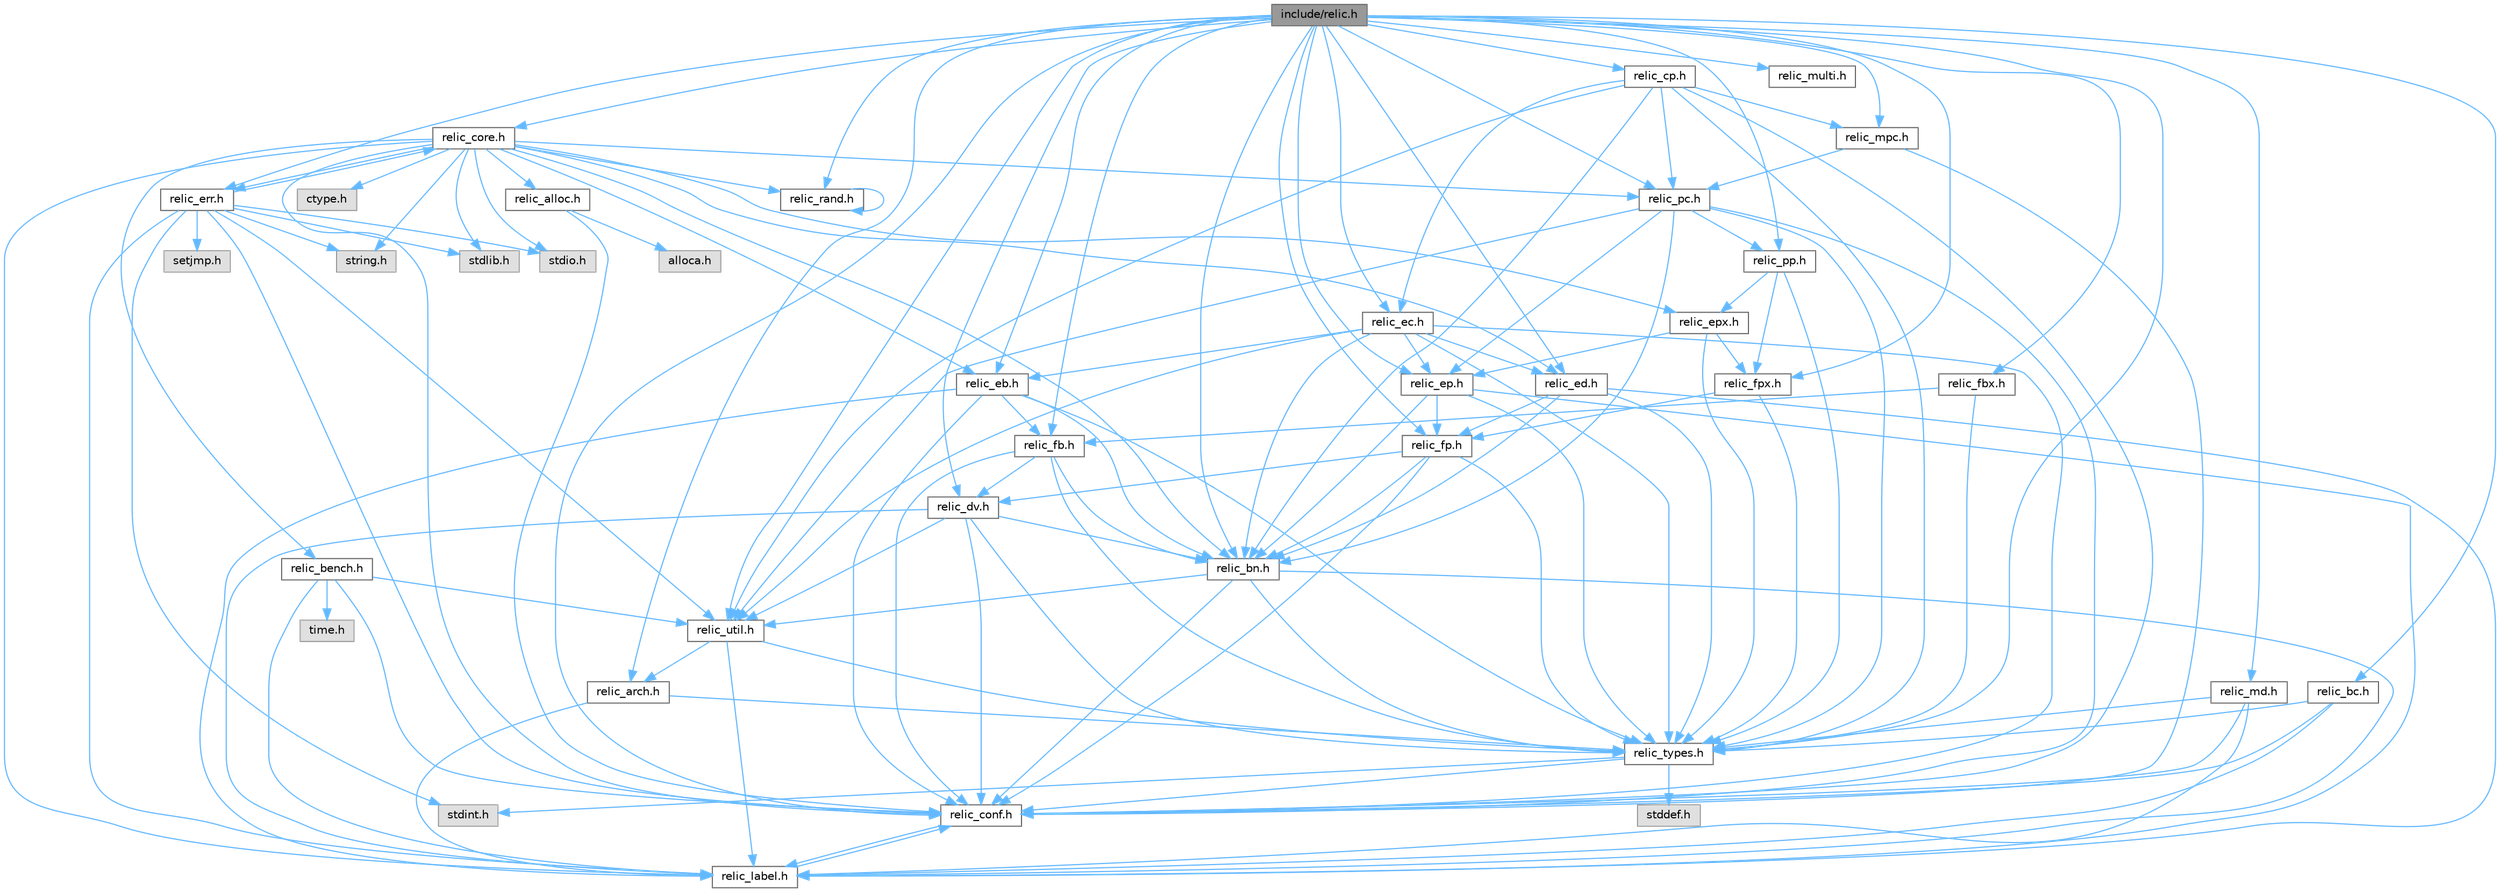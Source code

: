 digraph "include/relic.h"
{
 // LATEX_PDF_SIZE
  bgcolor="transparent";
  edge [fontname=Helvetica,fontsize=10,labelfontname=Helvetica,labelfontsize=10];
  node [fontname=Helvetica,fontsize=10,shape=box,height=0.2,width=0.4];
  Node1 [id="Node000001",label="include/relic.h",height=0.2,width=0.4,color="gray40", fillcolor="grey60", style="filled", fontcolor="black",tooltip=" "];
  Node1 -> Node2 [id="edge1_Node000001_Node000002",color="steelblue1",style="solid",tooltip=" "];
  Node2 [id="Node000002",label="relic_arch.h",height=0.2,width=0.4,color="grey40", fillcolor="white", style="filled",URL="$d7/d48/relic__arch_8h.html",tooltip=" "];
  Node2 -> Node3 [id="edge2_Node000002_Node000003",color="steelblue1",style="solid",tooltip=" "];
  Node3 [id="Node000003",label="relic_types.h",height=0.2,width=0.4,color="grey40", fillcolor="white", style="filled",URL="$d4/dd7/relic__types_8h.html",tooltip=" "];
  Node3 -> Node4 [id="edge3_Node000003_Node000004",color="steelblue1",style="solid",tooltip=" "];
  Node4 [id="Node000004",label="stddef.h",height=0.2,width=0.4,color="grey60", fillcolor="#E0E0E0", style="filled",tooltip=" "];
  Node3 -> Node5 [id="edge4_Node000003_Node000005",color="steelblue1",style="solid",tooltip=" "];
  Node5 [id="Node000005",label="stdint.h",height=0.2,width=0.4,color="grey60", fillcolor="#E0E0E0", style="filled",tooltip=" "];
  Node3 -> Node6 [id="edge5_Node000003_Node000006",color="steelblue1",style="solid",tooltip=" "];
  Node6 [id="Node000006",label="relic_conf.h",height=0.2,width=0.4,color="grey40", fillcolor="white", style="filled",URL="$d1/da4/relic__conf_8h.html",tooltip=" "];
  Node6 -> Node7 [id="edge6_Node000006_Node000007",color="steelblue1",style="solid",tooltip=" "];
  Node7 [id="Node000007",label="relic_label.h",height=0.2,width=0.4,color="grey40", fillcolor="white", style="filled",URL="$df/d60/relic__label_8h.html",tooltip=" "];
  Node7 -> Node6 [id="edge7_Node000007_Node000006",color="steelblue1",style="solid",tooltip=" "];
  Node2 -> Node7 [id="edge8_Node000002_Node000007",color="steelblue1",style="solid",tooltip=" "];
  Node1 -> Node6 [id="edge9_Node000001_Node000006",color="steelblue1",style="solid",tooltip=" "];
  Node1 -> Node8 [id="edge10_Node000001_Node000008",color="steelblue1",style="solid",tooltip=" "];
  Node8 [id="Node000008",label="relic_core.h",height=0.2,width=0.4,color="grey40", fillcolor="white", style="filled",URL="$db/d67/relic__core_8h.html",tooltip=" "];
  Node8 -> Node9 [id="edge11_Node000008_Node000009",color="steelblue1",style="solid",tooltip=" "];
  Node9 [id="Node000009",label="stdlib.h",height=0.2,width=0.4,color="grey60", fillcolor="#E0E0E0", style="filled",tooltip=" "];
  Node8 -> Node10 [id="edge12_Node000008_Node000010",color="steelblue1",style="solid",tooltip=" "];
  Node10 [id="Node000010",label="stdio.h",height=0.2,width=0.4,color="grey60", fillcolor="#E0E0E0", style="filled",tooltip=" "];
  Node8 -> Node11 [id="edge13_Node000008_Node000011",color="steelblue1",style="solid",tooltip=" "];
  Node11 [id="Node000011",label="string.h",height=0.2,width=0.4,color="grey60", fillcolor="#E0E0E0", style="filled",tooltip=" "];
  Node8 -> Node12 [id="edge14_Node000008_Node000012",color="steelblue1",style="solid",tooltip=" "];
  Node12 [id="Node000012",label="ctype.h",height=0.2,width=0.4,color="grey60", fillcolor="#E0E0E0", style="filled",tooltip=" "];
  Node8 -> Node13 [id="edge15_Node000008_Node000013",color="steelblue1",style="solid",tooltip=" "];
  Node13 [id="Node000013",label="relic_err.h",height=0.2,width=0.4,color="grey40", fillcolor="white", style="filled",URL="$d0/d09/relic__err_8h.html",tooltip=" "];
  Node13 -> Node5 [id="edge16_Node000013_Node000005",color="steelblue1",style="solid",tooltip=" "];
  Node13 -> Node9 [id="edge17_Node000013_Node000009",color="steelblue1",style="solid",tooltip=" "];
  Node13 -> Node10 [id="edge18_Node000013_Node000010",color="steelblue1",style="solid",tooltip=" "];
  Node13 -> Node11 [id="edge19_Node000013_Node000011",color="steelblue1",style="solid",tooltip=" "];
  Node13 -> Node8 [id="edge20_Node000013_Node000008",color="steelblue1",style="solid",tooltip=" "];
  Node13 -> Node6 [id="edge21_Node000013_Node000006",color="steelblue1",style="solid",tooltip=" "];
  Node13 -> Node14 [id="edge22_Node000013_Node000014",color="steelblue1",style="solid",tooltip=" "];
  Node14 [id="Node000014",label="relic_util.h",height=0.2,width=0.4,color="grey40", fillcolor="white", style="filled",URL="$d1/d8d/relic__util_8h.html",tooltip=" "];
  Node14 -> Node2 [id="edge23_Node000014_Node000002",color="steelblue1",style="solid",tooltip=" "];
  Node14 -> Node3 [id="edge24_Node000014_Node000003",color="steelblue1",style="solid",tooltip=" "];
  Node14 -> Node7 [id="edge25_Node000014_Node000007",color="steelblue1",style="solid",tooltip=" "];
  Node13 -> Node7 [id="edge26_Node000013_Node000007",color="steelblue1",style="solid",tooltip=" "];
  Node13 -> Node15 [id="edge27_Node000013_Node000015",color="steelblue1",style="solid",tooltip=" "];
  Node15 [id="Node000015",label="setjmp.h",height=0.2,width=0.4,color="grey60", fillcolor="#E0E0E0", style="filled",tooltip=" "];
  Node8 -> Node16 [id="edge28_Node000008_Node000016",color="steelblue1",style="solid",tooltip=" "];
  Node16 [id="Node000016",label="relic_bn.h",height=0.2,width=0.4,color="grey40", fillcolor="white", style="filled",URL="$d2/df6/relic__bn_8h.html",tooltip=" "];
  Node16 -> Node6 [id="edge29_Node000016_Node000006",color="steelblue1",style="solid",tooltip=" "];
  Node16 -> Node14 [id="edge30_Node000016_Node000014",color="steelblue1",style="solid",tooltip=" "];
  Node16 -> Node3 [id="edge31_Node000016_Node000003",color="steelblue1",style="solid",tooltip=" "];
  Node16 -> Node7 [id="edge32_Node000016_Node000007",color="steelblue1",style="solid",tooltip=" "];
  Node8 -> Node17 [id="edge33_Node000008_Node000017",color="steelblue1",style="solid",tooltip=" "];
  Node17 [id="Node000017",label="relic_eb.h",height=0.2,width=0.4,color="grey40", fillcolor="white", style="filled",URL="$d0/d24/relic__eb_8h.html",tooltip=" "];
  Node17 -> Node18 [id="edge34_Node000017_Node000018",color="steelblue1",style="solid",tooltip=" "];
  Node18 [id="Node000018",label="relic_fb.h",height=0.2,width=0.4,color="grey40", fillcolor="white", style="filled",URL="$dc/de1/relic__fb_8h.html",tooltip=" "];
  Node18 -> Node16 [id="edge35_Node000018_Node000016",color="steelblue1",style="solid",tooltip=" "];
  Node18 -> Node19 [id="edge36_Node000018_Node000019",color="steelblue1",style="solid",tooltip=" "];
  Node19 [id="Node000019",label="relic_dv.h",height=0.2,width=0.4,color="grey40", fillcolor="white", style="filled",URL="$d3/d30/relic__dv_8h.html",tooltip=" "];
  Node19 -> Node16 [id="edge37_Node000019_Node000016",color="steelblue1",style="solid",tooltip=" "];
  Node19 -> Node6 [id="edge38_Node000019_Node000006",color="steelblue1",style="solid",tooltip=" "];
  Node19 -> Node3 [id="edge39_Node000019_Node000003",color="steelblue1",style="solid",tooltip=" "];
  Node19 -> Node14 [id="edge40_Node000019_Node000014",color="steelblue1",style="solid",tooltip=" "];
  Node19 -> Node7 [id="edge41_Node000019_Node000007",color="steelblue1",style="solid",tooltip=" "];
  Node18 -> Node6 [id="edge42_Node000018_Node000006",color="steelblue1",style="solid",tooltip=" "];
  Node18 -> Node3 [id="edge43_Node000018_Node000003",color="steelblue1",style="solid",tooltip=" "];
  Node17 -> Node16 [id="edge44_Node000017_Node000016",color="steelblue1",style="solid",tooltip=" "];
  Node17 -> Node6 [id="edge45_Node000017_Node000006",color="steelblue1",style="solid",tooltip=" "];
  Node17 -> Node3 [id="edge46_Node000017_Node000003",color="steelblue1",style="solid",tooltip=" "];
  Node17 -> Node7 [id="edge47_Node000017_Node000007",color="steelblue1",style="solid",tooltip=" "];
  Node8 -> Node20 [id="edge48_Node000008_Node000020",color="steelblue1",style="solid",tooltip=" "];
  Node20 [id="Node000020",label="relic_epx.h",height=0.2,width=0.4,color="grey40", fillcolor="white", style="filled",URL="$d9/d7d/relic__epx_8h.html",tooltip=" "];
  Node20 -> Node21 [id="edge49_Node000020_Node000021",color="steelblue1",style="solid",tooltip=" "];
  Node21 [id="Node000021",label="relic_fpx.h",height=0.2,width=0.4,color="grey40", fillcolor="white", style="filled",URL="$d9/d17/relic__fpx_8h.html",tooltip=" "];
  Node21 -> Node22 [id="edge50_Node000021_Node000022",color="steelblue1",style="solid",tooltip=" "];
  Node22 [id="Node000022",label="relic_fp.h",height=0.2,width=0.4,color="grey40", fillcolor="white", style="filled",URL="$d5/dfa/relic__fp_8h.html",tooltip=" "];
  Node22 -> Node19 [id="edge51_Node000022_Node000019",color="steelblue1",style="solid",tooltip=" "];
  Node22 -> Node16 [id="edge52_Node000022_Node000016",color="steelblue1",style="solid",tooltip=" "];
  Node22 -> Node6 [id="edge53_Node000022_Node000006",color="steelblue1",style="solid",tooltip=" "];
  Node22 -> Node3 [id="edge54_Node000022_Node000003",color="steelblue1",style="solid",tooltip=" "];
  Node21 -> Node3 [id="edge55_Node000021_Node000003",color="steelblue1",style="solid",tooltip=" "];
  Node20 -> Node23 [id="edge56_Node000020_Node000023",color="steelblue1",style="solid",tooltip=" "];
  Node23 [id="Node000023",label="relic_ep.h",height=0.2,width=0.4,color="grey40", fillcolor="white", style="filled",URL="$d3/df7/relic__ep_8h.html",tooltip=" "];
  Node23 -> Node22 [id="edge57_Node000023_Node000022",color="steelblue1",style="solid",tooltip=" "];
  Node23 -> Node16 [id="edge58_Node000023_Node000016",color="steelblue1",style="solid",tooltip=" "];
  Node23 -> Node3 [id="edge59_Node000023_Node000003",color="steelblue1",style="solid",tooltip=" "];
  Node23 -> Node7 [id="edge60_Node000023_Node000007",color="steelblue1",style="solid",tooltip=" "];
  Node20 -> Node3 [id="edge61_Node000020_Node000003",color="steelblue1",style="solid",tooltip=" "];
  Node8 -> Node24 [id="edge62_Node000008_Node000024",color="steelblue1",style="solid",tooltip=" "];
  Node24 [id="Node000024",label="relic_ed.h",height=0.2,width=0.4,color="grey40", fillcolor="white", style="filled",URL="$d6/d6d/relic__ed_8h.html",tooltip=" "];
  Node24 -> Node22 [id="edge63_Node000024_Node000022",color="steelblue1",style="solid",tooltip=" "];
  Node24 -> Node16 [id="edge64_Node000024_Node000016",color="steelblue1",style="solid",tooltip=" "];
  Node24 -> Node3 [id="edge65_Node000024_Node000003",color="steelblue1",style="solid",tooltip=" "];
  Node24 -> Node7 [id="edge66_Node000024_Node000007",color="steelblue1",style="solid",tooltip=" "];
  Node8 -> Node25 [id="edge67_Node000008_Node000025",color="steelblue1",style="solid",tooltip=" "];
  Node25 [id="Node000025",label="relic_pc.h",height=0.2,width=0.4,color="grey40", fillcolor="white", style="filled",URL="$df/d3f/relic__pc_8h.html",tooltip=" "];
  Node25 -> Node23 [id="edge68_Node000025_Node000023",color="steelblue1",style="solid",tooltip=" "];
  Node25 -> Node26 [id="edge69_Node000025_Node000026",color="steelblue1",style="solid",tooltip=" "];
  Node26 [id="Node000026",label="relic_pp.h",height=0.2,width=0.4,color="grey40", fillcolor="white", style="filled",URL="$d1/d95/relic__pp_8h.html",tooltip=" "];
  Node26 -> Node21 [id="edge70_Node000026_Node000021",color="steelblue1",style="solid",tooltip=" "];
  Node26 -> Node20 [id="edge71_Node000026_Node000020",color="steelblue1",style="solid",tooltip=" "];
  Node26 -> Node3 [id="edge72_Node000026_Node000003",color="steelblue1",style="solid",tooltip=" "];
  Node25 -> Node16 [id="edge73_Node000025_Node000016",color="steelblue1",style="solid",tooltip=" "];
  Node25 -> Node14 [id="edge74_Node000025_Node000014",color="steelblue1",style="solid",tooltip=" "];
  Node25 -> Node6 [id="edge75_Node000025_Node000006",color="steelblue1",style="solid",tooltip=" "];
  Node25 -> Node3 [id="edge76_Node000025_Node000003",color="steelblue1",style="solid",tooltip=" "];
  Node8 -> Node6 [id="edge77_Node000008_Node000006",color="steelblue1",style="solid",tooltip=" "];
  Node8 -> Node27 [id="edge78_Node000008_Node000027",color="steelblue1",style="solid",tooltip=" "];
  Node27 [id="Node000027",label="relic_bench.h",height=0.2,width=0.4,color="grey40", fillcolor="white", style="filled",URL="$dd/d4c/relic__bench_8h.html",tooltip=" "];
  Node27 -> Node6 [id="edge79_Node000027_Node000006",color="steelblue1",style="solid",tooltip=" "];
  Node27 -> Node7 [id="edge80_Node000027_Node000007",color="steelblue1",style="solid",tooltip=" "];
  Node27 -> Node14 [id="edge81_Node000027_Node000014",color="steelblue1",style="solid",tooltip=" "];
  Node27 -> Node28 [id="edge82_Node000027_Node000028",color="steelblue1",style="solid",tooltip=" "];
  Node28 [id="Node000028",label="time.h",height=0.2,width=0.4,color="grey60", fillcolor="#E0E0E0", style="filled",tooltip=" "];
  Node8 -> Node29 [id="edge83_Node000008_Node000029",color="steelblue1",style="solid",tooltip=" "];
  Node29 [id="Node000029",label="relic_rand.h",height=0.2,width=0.4,color="grey40", fillcolor="white", style="filled",URL="$d7/d29/relic__rand_8h.html",tooltip=" "];
  Node29 -> Node29 [id="edge84_Node000029_Node000029",color="steelblue1",style="solid",tooltip=" "];
  Node8 -> Node7 [id="edge85_Node000008_Node000007",color="steelblue1",style="solid",tooltip=" "];
  Node8 -> Node30 [id="edge86_Node000008_Node000030",color="steelblue1",style="solid",tooltip=" "];
  Node30 [id="Node000030",label="relic_alloc.h",height=0.2,width=0.4,color="grey40", fillcolor="white", style="filled",URL="$d6/d2b/relic__alloc_8h.html",tooltip=" "];
  Node30 -> Node6 [id="edge87_Node000030_Node000006",color="steelblue1",style="solid",tooltip=" "];
  Node30 -> Node31 [id="edge88_Node000030_Node000031",color="steelblue1",style="solid",tooltip=" "];
  Node31 [id="Node000031",label="alloca.h",height=0.2,width=0.4,color="grey60", fillcolor="#E0E0E0", style="filled",tooltip=" "];
  Node1 -> Node32 [id="edge89_Node000001_Node000032",color="steelblue1",style="solid",tooltip=" "];
  Node32 [id="Node000032",label="relic_multi.h",height=0.2,width=0.4,color="grey40", fillcolor="white", style="filled",URL="$d9/dc5/relic__multi_8h.html",tooltip=" "];
  Node1 -> Node3 [id="edge90_Node000001_Node000003",color="steelblue1",style="solid",tooltip=" "];
  Node1 -> Node16 [id="edge91_Node000001_Node000016",color="steelblue1",style="solid",tooltip=" "];
  Node1 -> Node19 [id="edge92_Node000001_Node000019",color="steelblue1",style="solid",tooltip=" "];
  Node1 -> Node22 [id="edge93_Node000001_Node000022",color="steelblue1",style="solid",tooltip=" "];
  Node1 -> Node21 [id="edge94_Node000001_Node000021",color="steelblue1",style="solid",tooltip=" "];
  Node1 -> Node18 [id="edge95_Node000001_Node000018",color="steelblue1",style="solid",tooltip=" "];
  Node1 -> Node33 [id="edge96_Node000001_Node000033",color="steelblue1",style="solid",tooltip=" "];
  Node33 [id="Node000033",label="relic_fbx.h",height=0.2,width=0.4,color="grey40", fillcolor="white", style="filled",URL="$d6/d20/relic__fbx_8h.html",tooltip=" "];
  Node33 -> Node18 [id="edge97_Node000033_Node000018",color="steelblue1",style="solid",tooltip=" "];
  Node33 -> Node3 [id="edge98_Node000033_Node000003",color="steelblue1",style="solid",tooltip=" "];
  Node1 -> Node23 [id="edge99_Node000001_Node000023",color="steelblue1",style="solid",tooltip=" "];
  Node1 -> Node17 [id="edge100_Node000001_Node000017",color="steelblue1",style="solid",tooltip=" "];
  Node1 -> Node24 [id="edge101_Node000001_Node000024",color="steelblue1",style="solid",tooltip=" "];
  Node1 -> Node34 [id="edge102_Node000001_Node000034",color="steelblue1",style="solid",tooltip=" "];
  Node34 [id="Node000034",label="relic_ec.h",height=0.2,width=0.4,color="grey40", fillcolor="white", style="filled",URL="$de/d2e/relic__ec_8h.html",tooltip=" "];
  Node34 -> Node23 [id="edge103_Node000034_Node000023",color="steelblue1",style="solid",tooltip=" "];
  Node34 -> Node17 [id="edge104_Node000034_Node000017",color="steelblue1",style="solid",tooltip=" "];
  Node34 -> Node24 [id="edge105_Node000034_Node000024",color="steelblue1",style="solid",tooltip=" "];
  Node34 -> Node16 [id="edge106_Node000034_Node000016",color="steelblue1",style="solid",tooltip=" "];
  Node34 -> Node14 [id="edge107_Node000034_Node000014",color="steelblue1",style="solid",tooltip=" "];
  Node34 -> Node6 [id="edge108_Node000034_Node000006",color="steelblue1",style="solid",tooltip=" "];
  Node34 -> Node3 [id="edge109_Node000034_Node000003",color="steelblue1",style="solid",tooltip=" "];
  Node1 -> Node26 [id="edge110_Node000001_Node000026",color="steelblue1",style="solid",tooltip=" "];
  Node1 -> Node25 [id="edge111_Node000001_Node000025",color="steelblue1",style="solid",tooltip=" "];
  Node1 -> Node35 [id="edge112_Node000001_Node000035",color="steelblue1",style="solid",tooltip=" "];
  Node35 [id="Node000035",label="relic_cp.h",height=0.2,width=0.4,color="grey40", fillcolor="white", style="filled",URL="$d0/d62/relic__cp_8h.html",tooltip=" "];
  Node35 -> Node6 [id="edge113_Node000035_Node000006",color="steelblue1",style="solid",tooltip=" "];
  Node35 -> Node3 [id="edge114_Node000035_Node000003",color="steelblue1",style="solid",tooltip=" "];
  Node35 -> Node14 [id="edge115_Node000035_Node000014",color="steelblue1",style="solid",tooltip=" "];
  Node35 -> Node16 [id="edge116_Node000035_Node000016",color="steelblue1",style="solid",tooltip=" "];
  Node35 -> Node34 [id="edge117_Node000035_Node000034",color="steelblue1",style="solid",tooltip=" "];
  Node35 -> Node25 [id="edge118_Node000035_Node000025",color="steelblue1",style="solid",tooltip=" "];
  Node35 -> Node36 [id="edge119_Node000035_Node000036",color="steelblue1",style="solid",tooltip=" "];
  Node36 [id="Node000036",label="relic_mpc.h",height=0.2,width=0.4,color="grey40", fillcolor="white", style="filled",URL="$d0/d38/relic__mpc_8h.html",tooltip=" "];
  Node36 -> Node6 [id="edge120_Node000036_Node000006",color="steelblue1",style="solid",tooltip=" "];
  Node36 -> Node25 [id="edge121_Node000036_Node000025",color="steelblue1",style="solid",tooltip=" "];
  Node1 -> Node37 [id="edge122_Node000001_Node000037",color="steelblue1",style="solid",tooltip=" "];
  Node37 [id="Node000037",label="relic_bc.h",height=0.2,width=0.4,color="grey40", fillcolor="white", style="filled",URL="$d6/db1/relic__bc_8h.html",tooltip=" "];
  Node37 -> Node6 [id="edge123_Node000037_Node000006",color="steelblue1",style="solid",tooltip=" "];
  Node37 -> Node3 [id="edge124_Node000037_Node000003",color="steelblue1",style="solid",tooltip=" "];
  Node37 -> Node7 [id="edge125_Node000037_Node000007",color="steelblue1",style="solid",tooltip=" "];
  Node1 -> Node38 [id="edge126_Node000001_Node000038",color="steelblue1",style="solid",tooltip=" "];
  Node38 [id="Node000038",label="relic_md.h",height=0.2,width=0.4,color="grey40", fillcolor="white", style="filled",URL="$da/dbd/relic__md_8h.html",tooltip=" "];
  Node38 -> Node6 [id="edge127_Node000038_Node000006",color="steelblue1",style="solid",tooltip=" "];
  Node38 -> Node3 [id="edge128_Node000038_Node000003",color="steelblue1",style="solid",tooltip=" "];
  Node38 -> Node7 [id="edge129_Node000038_Node000007",color="steelblue1",style="solid",tooltip=" "];
  Node1 -> Node36 [id="edge130_Node000001_Node000036",color="steelblue1",style="solid",tooltip=" "];
  Node1 -> Node13 [id="edge131_Node000001_Node000013",color="steelblue1",style="solid",tooltip=" "];
  Node1 -> Node29 [id="edge132_Node000001_Node000029",color="steelblue1",style="solid",tooltip=" "];
  Node1 -> Node14 [id="edge133_Node000001_Node000014",color="steelblue1",style="solid",tooltip=" "];
}
